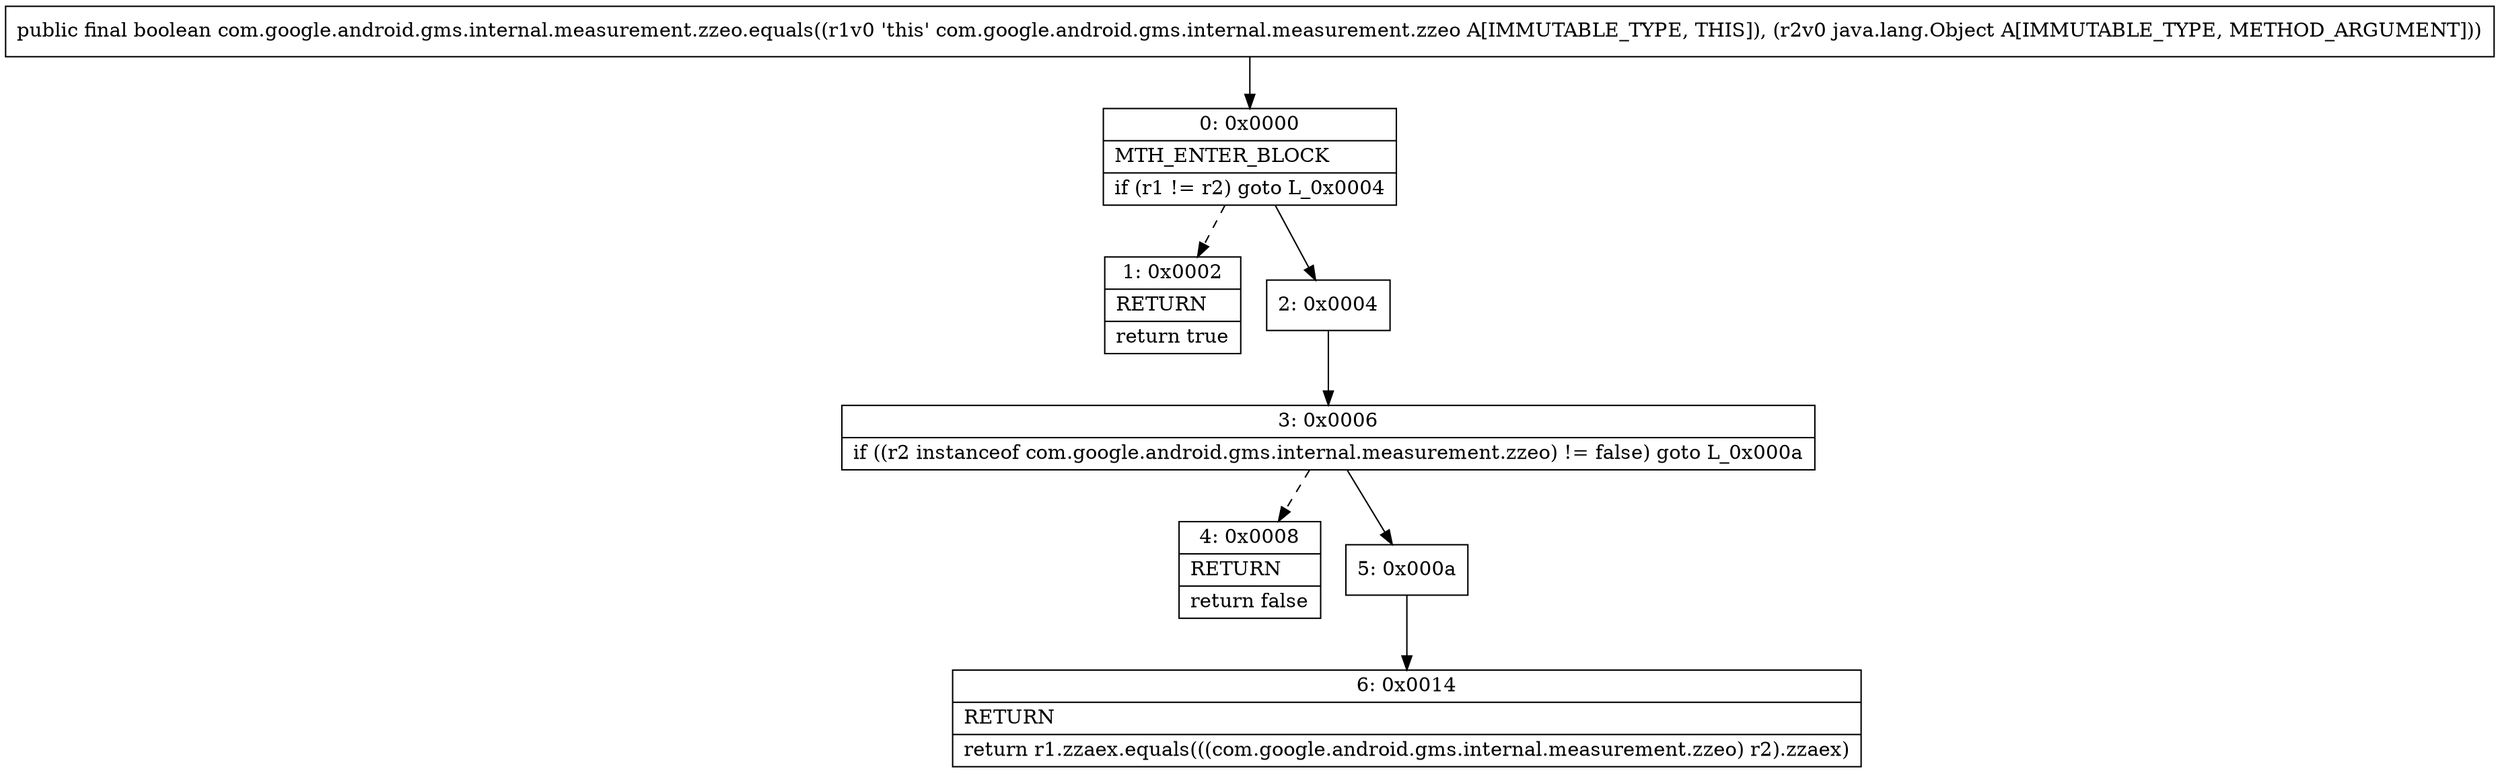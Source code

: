digraph "CFG forcom.google.android.gms.internal.measurement.zzeo.equals(Ljava\/lang\/Object;)Z" {
Node_0 [shape=record,label="{0\:\ 0x0000|MTH_ENTER_BLOCK\l|if (r1 != r2) goto L_0x0004\l}"];
Node_1 [shape=record,label="{1\:\ 0x0002|RETURN\l|return true\l}"];
Node_2 [shape=record,label="{2\:\ 0x0004}"];
Node_3 [shape=record,label="{3\:\ 0x0006|if ((r2 instanceof com.google.android.gms.internal.measurement.zzeo) != false) goto L_0x000a\l}"];
Node_4 [shape=record,label="{4\:\ 0x0008|RETURN\l|return false\l}"];
Node_5 [shape=record,label="{5\:\ 0x000a}"];
Node_6 [shape=record,label="{6\:\ 0x0014|RETURN\l|return r1.zzaex.equals(((com.google.android.gms.internal.measurement.zzeo) r2).zzaex)\l}"];
MethodNode[shape=record,label="{public final boolean com.google.android.gms.internal.measurement.zzeo.equals((r1v0 'this' com.google.android.gms.internal.measurement.zzeo A[IMMUTABLE_TYPE, THIS]), (r2v0 java.lang.Object A[IMMUTABLE_TYPE, METHOD_ARGUMENT])) }"];
MethodNode -> Node_0;
Node_0 -> Node_1[style=dashed];
Node_0 -> Node_2;
Node_2 -> Node_3;
Node_3 -> Node_4[style=dashed];
Node_3 -> Node_5;
Node_5 -> Node_6;
}

